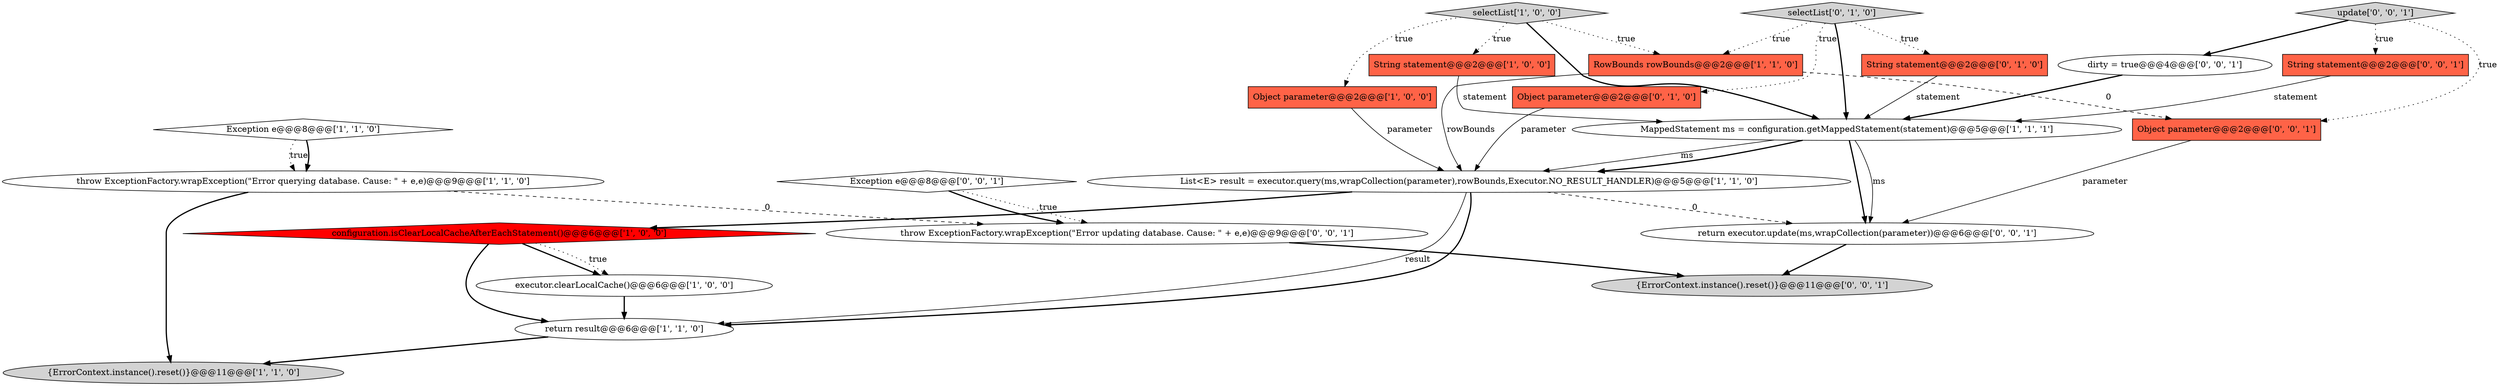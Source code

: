 digraph {
13 [style = filled, label = "String statement@@@2@@@['0', '1', '0']", fillcolor = tomato, shape = box image = "AAA0AAABBB2BBB"];
8 [style = filled, label = "RowBounds rowBounds@@@2@@@['1', '1', '0']", fillcolor = tomato, shape = box image = "AAA0AAABBB1BBB"];
7 [style = filled, label = "String statement@@@2@@@['1', '0', '0']", fillcolor = tomato, shape = box image = "AAA0AAABBB1BBB"];
3 [style = filled, label = "MappedStatement ms = configuration.getMappedStatement(statement)@@@5@@@['1', '1', '1']", fillcolor = white, shape = ellipse image = "AAA0AAABBB1BBB"];
14 [style = filled, label = "Object parameter@@@2@@@['0', '1', '0']", fillcolor = tomato, shape = box image = "AAA0AAABBB2BBB"];
18 [style = filled, label = "throw ExceptionFactory.wrapException(\"Error updating database. Cause: \" + e,e)@@@9@@@['0', '0', '1']", fillcolor = white, shape = ellipse image = "AAA0AAABBB3BBB"];
22 [style = filled, label = "return executor.update(ms,wrapCollection(parameter))@@@6@@@['0', '0', '1']", fillcolor = white, shape = ellipse image = "AAA0AAABBB3BBB"];
17 [style = filled, label = "String statement@@@2@@@['0', '0', '1']", fillcolor = tomato, shape = box image = "AAA0AAABBB3BBB"];
20 [style = filled, label = "Object parameter@@@2@@@['0', '0', '1']", fillcolor = tomato, shape = box image = "AAA0AAABBB3BBB"];
19 [style = filled, label = "{ErrorContext.instance().reset()}@@@11@@@['0', '0', '1']", fillcolor = lightgray, shape = ellipse image = "AAA0AAABBB3BBB"];
12 [style = filled, label = "selectList['0', '1', '0']", fillcolor = lightgray, shape = diamond image = "AAA0AAABBB2BBB"];
9 [style = filled, label = "selectList['1', '0', '0']", fillcolor = lightgray, shape = diamond image = "AAA0AAABBB1BBB"];
6 [style = filled, label = "List<E> result = executor.query(ms,wrapCollection(parameter),rowBounds,Executor.NO_RESULT_HANDLER)@@@5@@@['1', '1', '0']", fillcolor = white, shape = ellipse image = "AAA0AAABBB1BBB"];
10 [style = filled, label = "{ErrorContext.instance().reset()}@@@11@@@['1', '1', '0']", fillcolor = lightgray, shape = ellipse image = "AAA0AAABBB1BBB"];
15 [style = filled, label = "Exception e@@@8@@@['0', '0', '1']", fillcolor = white, shape = diamond image = "AAA0AAABBB3BBB"];
5 [style = filled, label = "return result@@@6@@@['1', '1', '0']", fillcolor = white, shape = ellipse image = "AAA0AAABBB1BBB"];
4 [style = filled, label = "configuration.isClearLocalCacheAfterEachStatement()@@@6@@@['1', '0', '0']", fillcolor = red, shape = diamond image = "AAA1AAABBB1BBB"];
1 [style = filled, label = "Exception e@@@8@@@['1', '1', '0']", fillcolor = white, shape = diamond image = "AAA0AAABBB1BBB"];
11 [style = filled, label = "throw ExceptionFactory.wrapException(\"Error querying database. Cause: \" + e,e)@@@9@@@['1', '1', '0']", fillcolor = white, shape = ellipse image = "AAA0AAABBB1BBB"];
21 [style = filled, label = "dirty = true@@@4@@@['0', '0', '1']", fillcolor = white, shape = ellipse image = "AAA0AAABBB3BBB"];
2 [style = filled, label = "executor.clearLocalCache()@@@6@@@['1', '0', '0']", fillcolor = white, shape = ellipse image = "AAA0AAABBB1BBB"];
0 [style = filled, label = "Object parameter@@@2@@@['1', '0', '0']", fillcolor = tomato, shape = box image = "AAA0AAABBB1BBB"];
16 [style = filled, label = "update['0', '0', '1']", fillcolor = lightgray, shape = diamond image = "AAA0AAABBB3BBB"];
5->10 [style = bold, label=""];
9->0 [style = dotted, label="true"];
22->19 [style = bold, label=""];
3->6 [style = solid, label="ms"];
12->8 [style = dotted, label="true"];
1->11 [style = dotted, label="true"];
15->18 [style = dotted, label="true"];
16->17 [style = dotted, label="true"];
8->20 [style = dashed, label="0"];
18->19 [style = bold, label=""];
6->5 [style = solid, label="result"];
3->6 [style = bold, label=""];
16->20 [style = dotted, label="true"];
17->3 [style = solid, label="statement"];
4->2 [style = bold, label=""];
21->3 [style = bold, label=""];
3->22 [style = bold, label=""];
0->6 [style = solid, label="parameter"];
15->18 [style = bold, label=""];
3->22 [style = solid, label="ms"];
6->22 [style = dashed, label="0"];
1->11 [style = bold, label=""];
9->8 [style = dotted, label="true"];
6->4 [style = bold, label=""];
6->5 [style = bold, label=""];
12->14 [style = dotted, label="true"];
12->13 [style = dotted, label="true"];
7->3 [style = solid, label="statement"];
13->3 [style = solid, label="statement"];
11->10 [style = bold, label=""];
11->18 [style = dashed, label="0"];
16->21 [style = bold, label=""];
9->3 [style = bold, label=""];
12->3 [style = bold, label=""];
14->6 [style = solid, label="parameter"];
9->7 [style = dotted, label="true"];
4->5 [style = bold, label=""];
8->6 [style = solid, label="rowBounds"];
4->2 [style = dotted, label="true"];
20->22 [style = solid, label="parameter"];
2->5 [style = bold, label=""];
}
